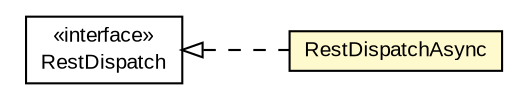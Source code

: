 #!/usr/local/bin/dot
#
# Class diagram 
# Generated by UMLGraph version R5_6-24-gf6e263 (http://www.umlgraph.org/)
#

digraph G {
	edge [fontname="arial",fontsize=10,labelfontname="arial",labelfontsize=10];
	node [fontname="arial",fontsize=10,shape=plaintext];
	nodesep=0.25;
	ranksep=0.5;
	rankdir=LR;
	// com.gwtplatform.dispatch.rest.client.RestDispatchAsync
	c453049 [label=<<table title="com.gwtplatform.dispatch.rest.client.RestDispatchAsync" border="0" cellborder="1" cellspacing="0" cellpadding="2" port="p" bgcolor="lemonChiffon" href="./RestDispatchAsync.html">
		<tr><td><table border="0" cellspacing="0" cellpadding="1">
<tr><td align="center" balign="center"> RestDispatchAsync </td></tr>
		</table></td></tr>
		</table>>, URL="./RestDispatchAsync.html", fontname="arial", fontcolor="black", fontsize=10.0];
	// com.gwtplatform.dispatch.rest.shared.RestDispatch
	c453106 [label=<<table title="com.gwtplatform.dispatch.rest.shared.RestDispatch" border="0" cellborder="1" cellspacing="0" cellpadding="2" port="p" href="../shared/RestDispatch.html">
		<tr><td><table border="0" cellspacing="0" cellpadding="1">
<tr><td align="center" balign="center"> &#171;interface&#187; </td></tr>
<tr><td align="center" balign="center"> RestDispatch </td></tr>
		</table></td></tr>
		</table>>, URL="../shared/RestDispatch.html", fontname="arial", fontcolor="black", fontsize=10.0];
	//com.gwtplatform.dispatch.rest.client.RestDispatchAsync implements com.gwtplatform.dispatch.rest.shared.RestDispatch
	c453106:p -> c453049:p [dir=back,arrowtail=empty,style=dashed];
}

